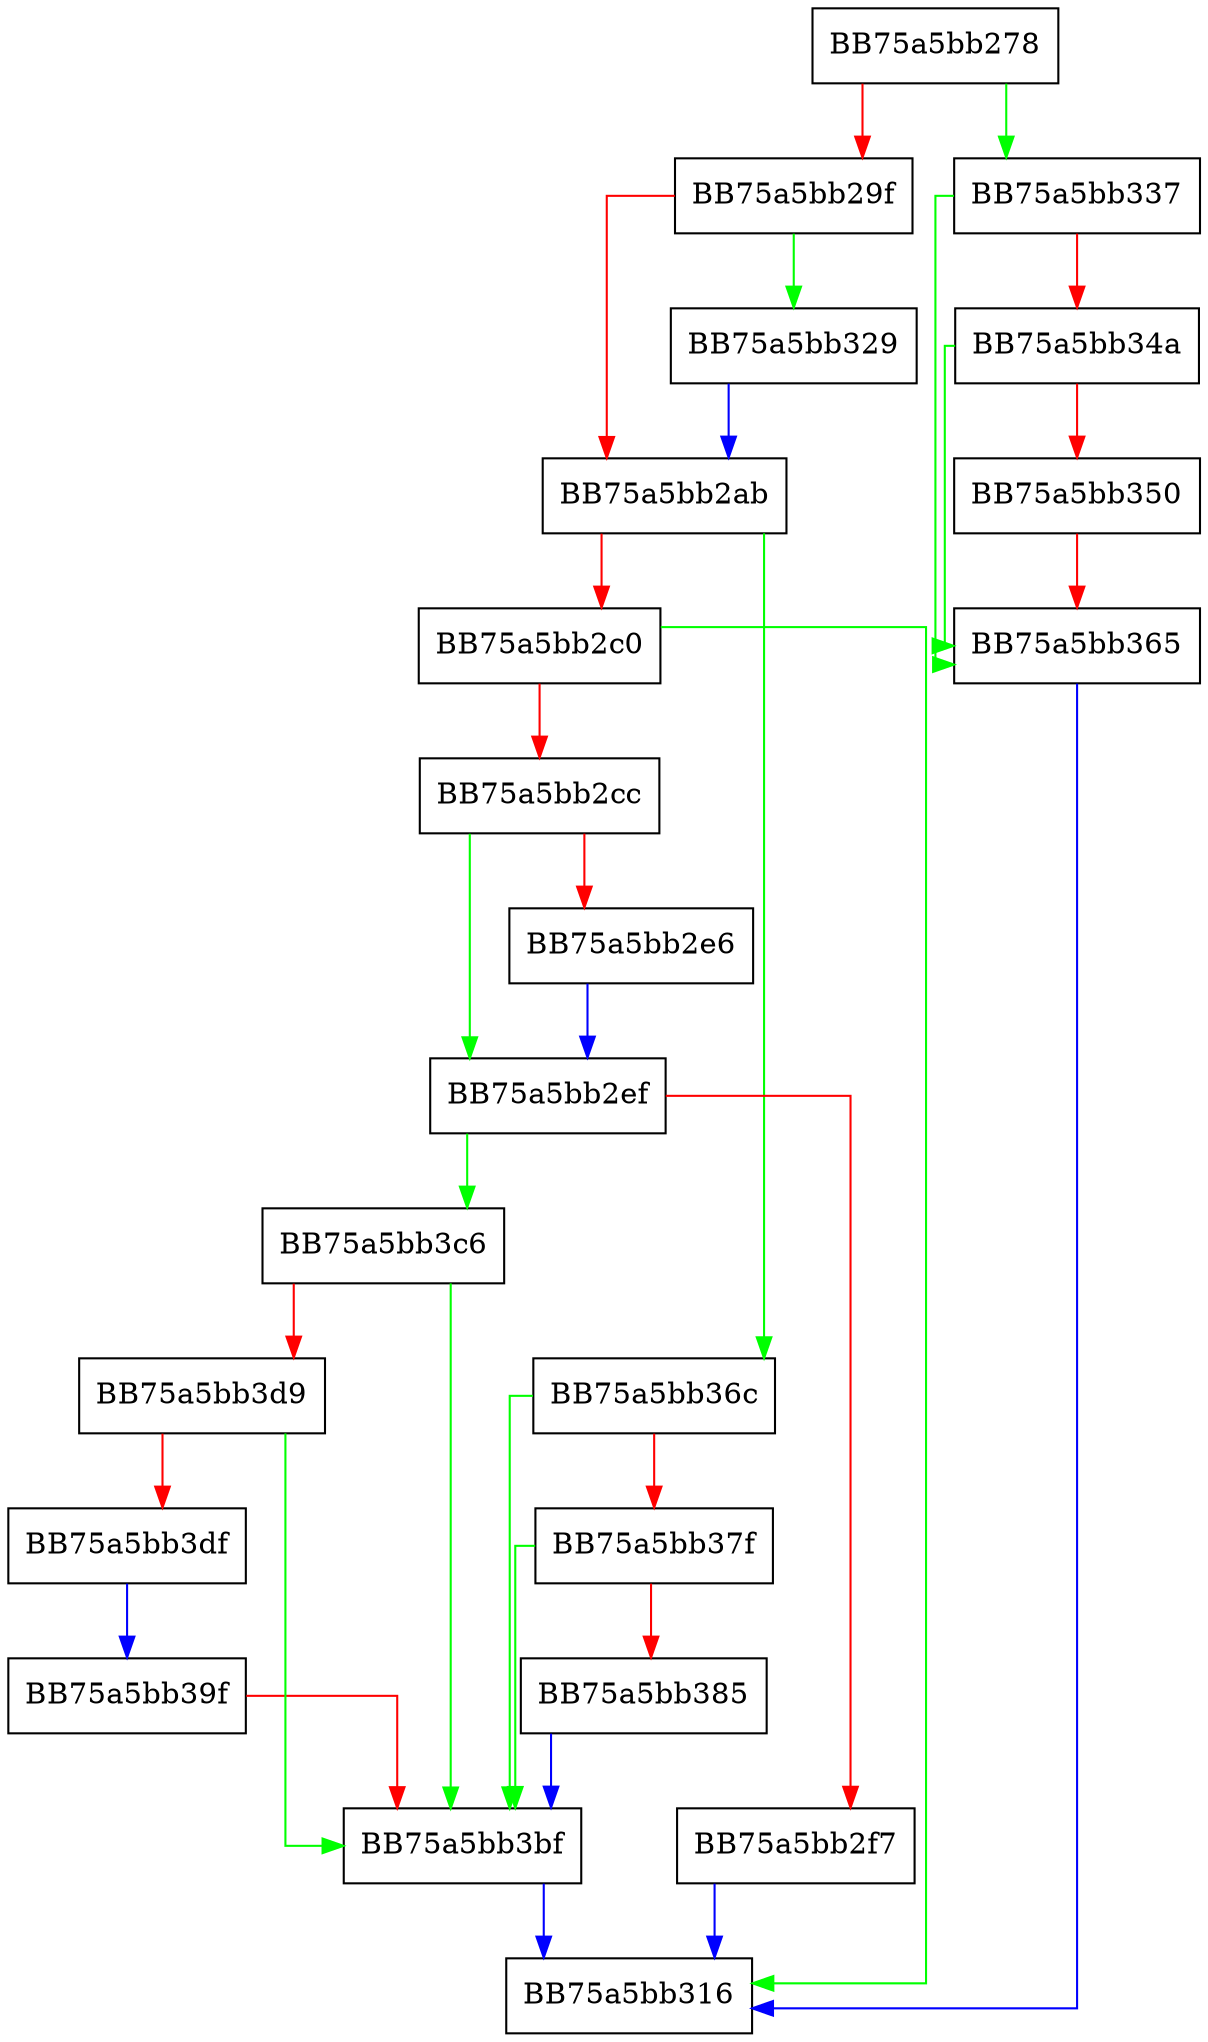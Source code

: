 digraph Initialize {
  node [shape="box"];
  graph [splines=ortho];
  BB75a5bb278 -> BB75a5bb337 [color="green"];
  BB75a5bb278 -> BB75a5bb29f [color="red"];
  BB75a5bb29f -> BB75a5bb329 [color="green"];
  BB75a5bb29f -> BB75a5bb2ab [color="red"];
  BB75a5bb2ab -> BB75a5bb36c [color="green"];
  BB75a5bb2ab -> BB75a5bb2c0 [color="red"];
  BB75a5bb2c0 -> BB75a5bb316 [color="green"];
  BB75a5bb2c0 -> BB75a5bb2cc [color="red"];
  BB75a5bb2cc -> BB75a5bb2ef [color="green"];
  BB75a5bb2cc -> BB75a5bb2e6 [color="red"];
  BB75a5bb2e6 -> BB75a5bb2ef [color="blue"];
  BB75a5bb2ef -> BB75a5bb3c6 [color="green"];
  BB75a5bb2ef -> BB75a5bb2f7 [color="red"];
  BB75a5bb2f7 -> BB75a5bb316 [color="blue"];
  BB75a5bb329 -> BB75a5bb2ab [color="blue"];
  BB75a5bb337 -> BB75a5bb365 [color="green"];
  BB75a5bb337 -> BB75a5bb34a [color="red"];
  BB75a5bb34a -> BB75a5bb365 [color="green"];
  BB75a5bb34a -> BB75a5bb350 [color="red"];
  BB75a5bb350 -> BB75a5bb365 [color="red"];
  BB75a5bb365 -> BB75a5bb316 [color="blue"];
  BB75a5bb36c -> BB75a5bb3bf [color="green"];
  BB75a5bb36c -> BB75a5bb37f [color="red"];
  BB75a5bb37f -> BB75a5bb3bf [color="green"];
  BB75a5bb37f -> BB75a5bb385 [color="red"];
  BB75a5bb385 -> BB75a5bb3bf [color="blue"];
  BB75a5bb39f -> BB75a5bb3bf [color="red"];
  BB75a5bb3bf -> BB75a5bb316 [color="blue"];
  BB75a5bb3c6 -> BB75a5bb3bf [color="green"];
  BB75a5bb3c6 -> BB75a5bb3d9 [color="red"];
  BB75a5bb3d9 -> BB75a5bb3bf [color="green"];
  BB75a5bb3d9 -> BB75a5bb3df [color="red"];
  BB75a5bb3df -> BB75a5bb39f [color="blue"];
}